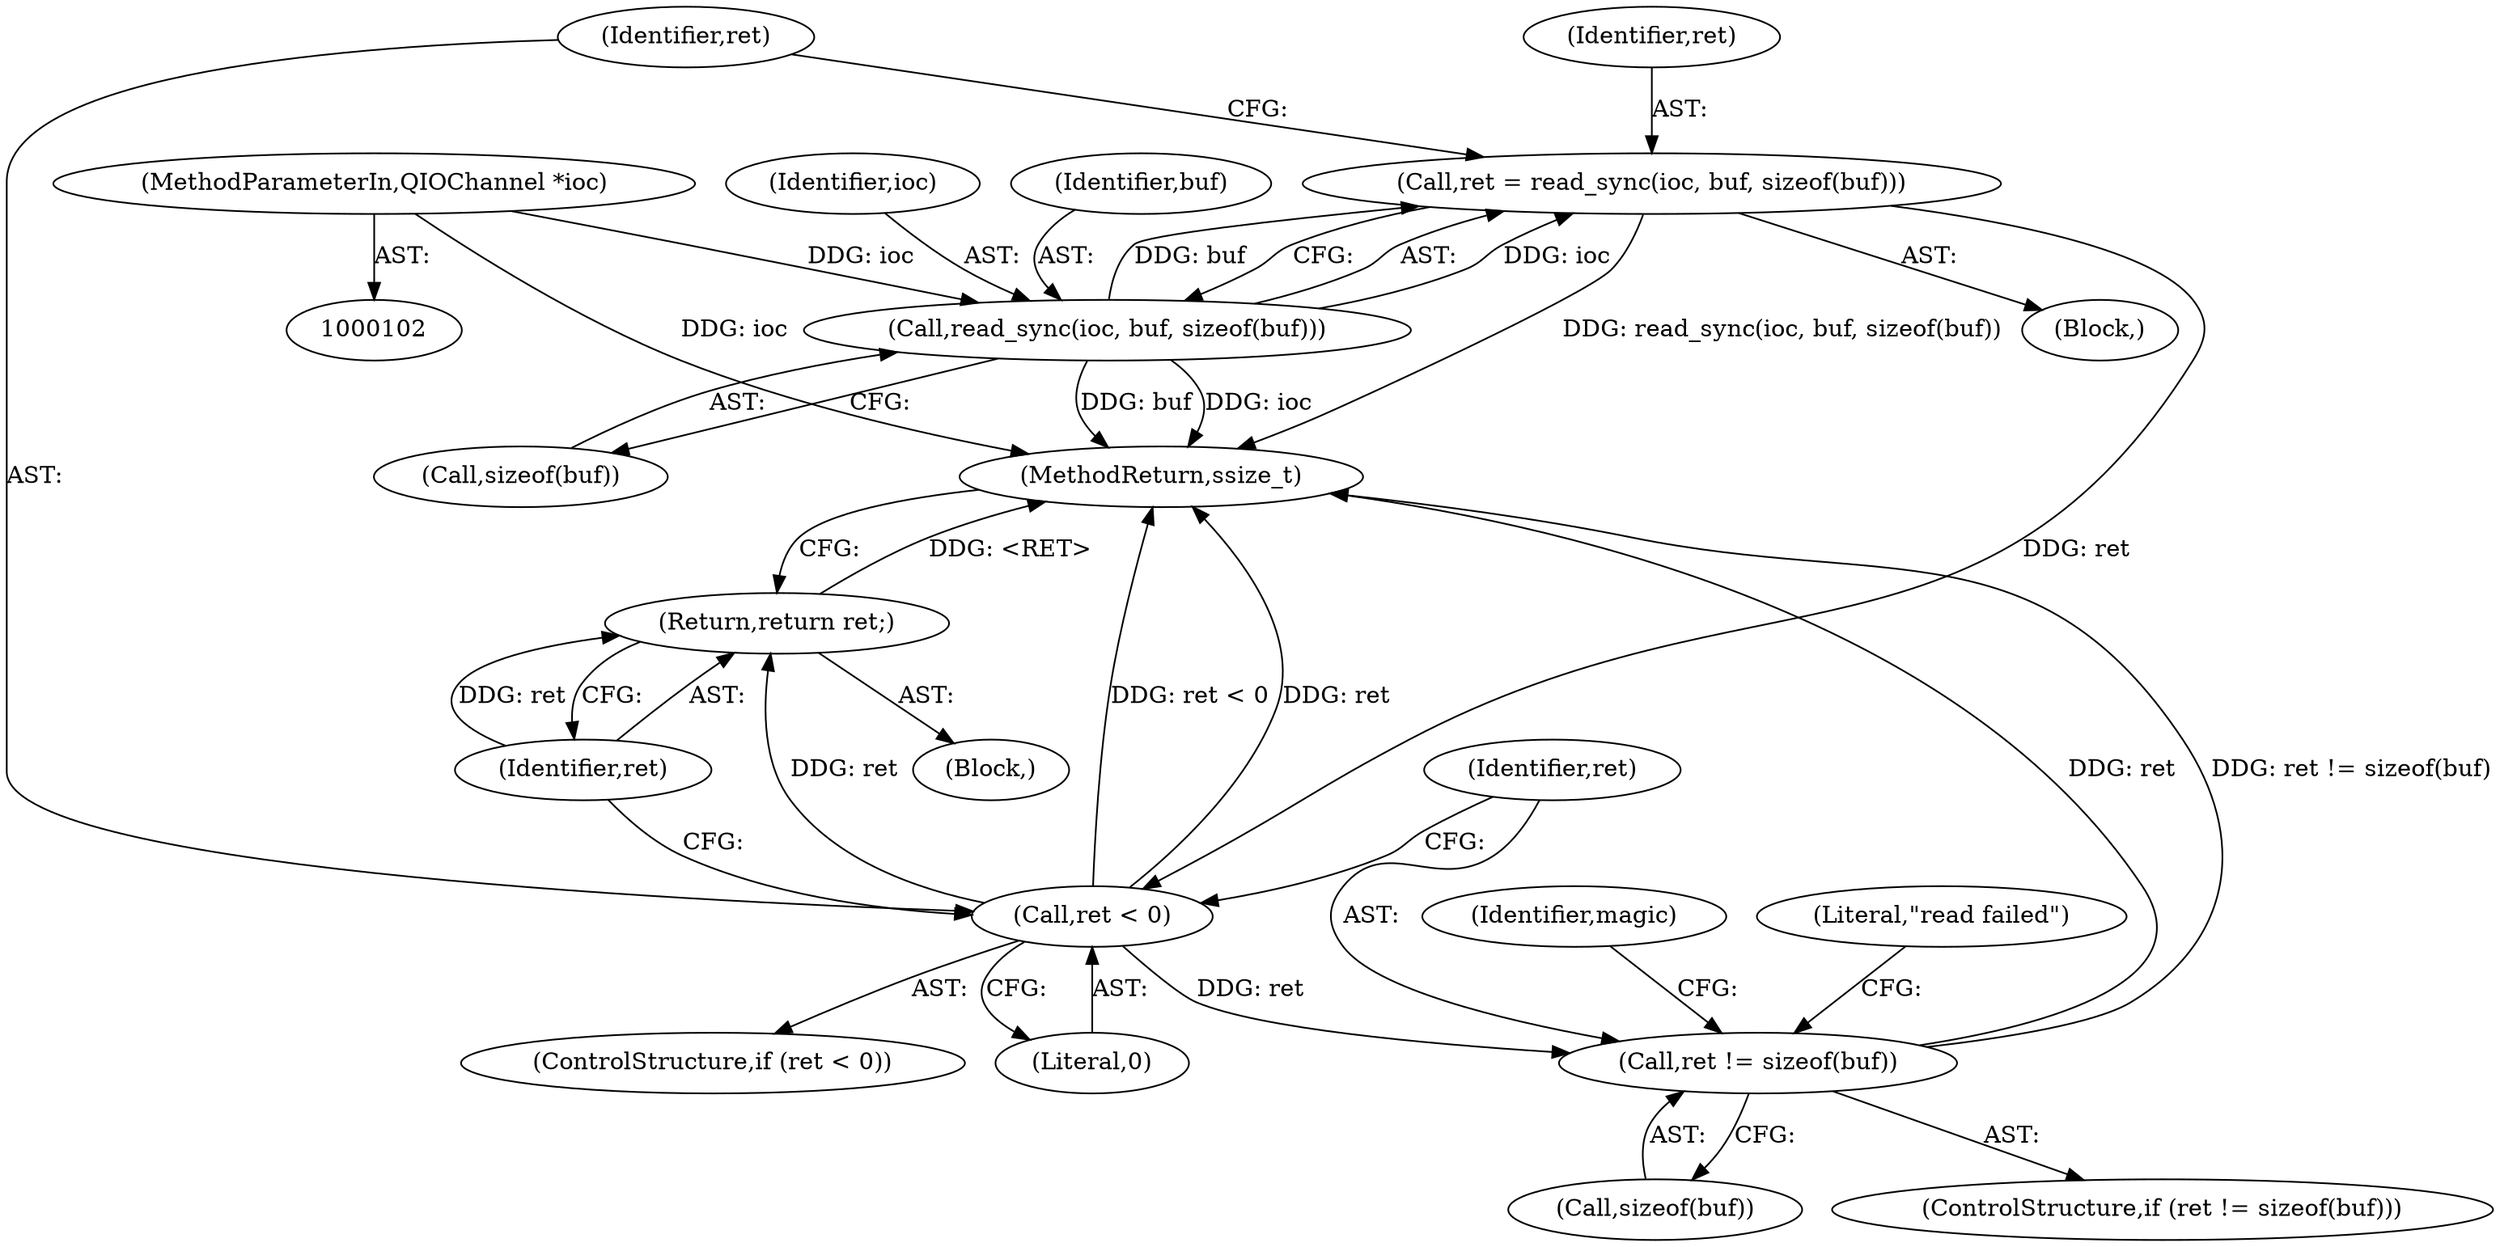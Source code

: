 digraph "0_qemu_ff82911cd3f69f028f2537825c9720ff78bc3f19_0@API" {
"1000109" [label="(Call,ret = read_sync(ioc, buf, sizeof(buf)))"];
"1000111" [label="(Call,read_sync(ioc, buf, sizeof(buf)))"];
"1000103" [label="(MethodParameterIn,QIOChannel *ioc)"];
"1000117" [label="(Call,ret < 0)"];
"1000121" [label="(Return,return ret;)"];
"1000124" [label="(Call,ret != sizeof(buf))"];
"1000103" [label="(MethodParameterIn,QIOChannel *ioc)"];
"1000109" [label="(Call,ret = read_sync(ioc, buf, sizeof(buf)))"];
"1000112" [label="(Identifier,ioc)"];
"1000126" [label="(Call,sizeof(buf))"];
"1000116" [label="(ControlStructure,if (ret < 0))"];
"1000114" [label="(Call,sizeof(buf))"];
"1000110" [label="(Identifier,ret)"];
"1000196" [label="(MethodReturn,ssize_t)"];
"1000118" [label="(Identifier,ret)"];
"1000113" [label="(Identifier,buf)"];
"1000111" [label="(Call,read_sync(ioc, buf, sizeof(buf)))"];
"1000135" [label="(Identifier,magic)"];
"1000121" [label="(Return,return ret;)"];
"1000119" [label="(Literal,0)"];
"1000123" [label="(ControlStructure,if (ret != sizeof(buf)))"];
"1000122" [label="(Identifier,ret)"];
"1000120" [label="(Block,)"];
"1000117" [label="(Call,ret < 0)"];
"1000105" [label="(Block,)"];
"1000130" [label="(Literal,\"read failed\")"];
"1000125" [label="(Identifier,ret)"];
"1000124" [label="(Call,ret != sizeof(buf))"];
"1000109" -> "1000105"  [label="AST: "];
"1000109" -> "1000111"  [label="CFG: "];
"1000110" -> "1000109"  [label="AST: "];
"1000111" -> "1000109"  [label="AST: "];
"1000118" -> "1000109"  [label="CFG: "];
"1000109" -> "1000196"  [label="DDG: read_sync(ioc, buf, sizeof(buf))"];
"1000111" -> "1000109"  [label="DDG: ioc"];
"1000111" -> "1000109"  [label="DDG: buf"];
"1000109" -> "1000117"  [label="DDG: ret"];
"1000111" -> "1000114"  [label="CFG: "];
"1000112" -> "1000111"  [label="AST: "];
"1000113" -> "1000111"  [label="AST: "];
"1000114" -> "1000111"  [label="AST: "];
"1000111" -> "1000196"  [label="DDG: ioc"];
"1000111" -> "1000196"  [label="DDG: buf"];
"1000103" -> "1000111"  [label="DDG: ioc"];
"1000103" -> "1000102"  [label="AST: "];
"1000103" -> "1000196"  [label="DDG: ioc"];
"1000117" -> "1000116"  [label="AST: "];
"1000117" -> "1000119"  [label="CFG: "];
"1000118" -> "1000117"  [label="AST: "];
"1000119" -> "1000117"  [label="AST: "];
"1000122" -> "1000117"  [label="CFG: "];
"1000125" -> "1000117"  [label="CFG: "];
"1000117" -> "1000196"  [label="DDG: ret"];
"1000117" -> "1000196"  [label="DDG: ret < 0"];
"1000117" -> "1000121"  [label="DDG: ret"];
"1000117" -> "1000124"  [label="DDG: ret"];
"1000121" -> "1000120"  [label="AST: "];
"1000121" -> "1000122"  [label="CFG: "];
"1000122" -> "1000121"  [label="AST: "];
"1000196" -> "1000121"  [label="CFG: "];
"1000121" -> "1000196"  [label="DDG: <RET>"];
"1000122" -> "1000121"  [label="DDG: ret"];
"1000124" -> "1000123"  [label="AST: "];
"1000124" -> "1000126"  [label="CFG: "];
"1000125" -> "1000124"  [label="AST: "];
"1000126" -> "1000124"  [label="AST: "];
"1000130" -> "1000124"  [label="CFG: "];
"1000135" -> "1000124"  [label="CFG: "];
"1000124" -> "1000196"  [label="DDG: ret"];
"1000124" -> "1000196"  [label="DDG: ret != sizeof(buf)"];
}
